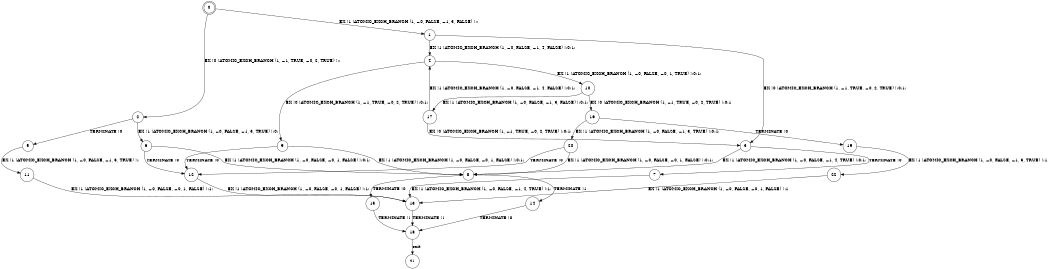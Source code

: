 digraph BCG {
size = "7, 10.5";
center = TRUE;
node [shape = circle];
0 [peripheries = 2];
0 -> 1 [label = "EX !1 !ATOMIC_EXCH_BRANCH (1, +0, FALSE, +1, 3, FALSE) !::"];
0 -> 2 [label = "EX !0 !ATOMIC_EXCH_BRANCH (1, +1, TRUE, +0, 2, TRUE) !::"];
1 -> 3 [label = "EX !0 !ATOMIC_EXCH_BRANCH (1, +1, TRUE, +0, 2, TRUE) !:0:1:"];
1 -> 4 [label = "EX !1 !ATOMIC_EXCH_BRANCH (1, +0, FALSE, +1, 4, FALSE) !:0:1:"];
2 -> 5 [label = "TERMINATE !0"];
2 -> 6 [label = "EX !1 !ATOMIC_EXCH_BRANCH (1, +0, FALSE, +1, 3, TRUE) !:0:"];
3 -> 7 [label = "TERMINATE !0"];
3 -> 8 [label = "EX !1 !ATOMIC_EXCH_BRANCH (1, +0, FALSE, +1, 4, TRUE) !:0:1:"];
4 -> 9 [label = "EX !0 !ATOMIC_EXCH_BRANCH (1, +1, TRUE, +0, 2, TRUE) !:0:1:"];
4 -> 10 [label = "EX !1 !ATOMIC_EXCH_BRANCH (1, +0, FALSE, +0, 1, TRUE) !:0:1:"];
5 -> 11 [label = "EX !1 !ATOMIC_EXCH_BRANCH (1, +0, FALSE, +1, 3, TRUE) !::"];
6 -> 12 [label = "TERMINATE !0"];
6 -> 8 [label = "EX !1 !ATOMIC_EXCH_BRANCH (1, +0, FALSE, +0, 1, FALSE) !:0:1:"];
7 -> 13 [label = "EX !1 !ATOMIC_EXCH_BRANCH (1, +0, FALSE, +1, 4, TRUE) !:1:"];
8 -> 14 [label = "TERMINATE !1"];
8 -> 15 [label = "TERMINATE !0"];
9 -> 12 [label = "TERMINATE !0"];
9 -> 8 [label = "EX !1 !ATOMIC_EXCH_BRANCH (1, +0, FALSE, +0, 1, FALSE) !:0:1:"];
10 -> 16 [label = "EX !0 !ATOMIC_EXCH_BRANCH (1, +1, TRUE, +0, 2, TRUE) !:0:1:"];
10 -> 17 [label = "EX !1 !ATOMIC_EXCH_BRANCH (1, +0, FALSE, +1, 3, FALSE) !:0:1:"];
11 -> 13 [label = "EX !1 !ATOMIC_EXCH_BRANCH (1, +0, FALSE, +0, 1, FALSE) !:1:"];
12 -> 13 [label = "EX !1 !ATOMIC_EXCH_BRANCH (1, +0, FALSE, +0, 1, FALSE) !:1:"];
13 -> 18 [label = "TERMINATE !1"];
14 -> 18 [label = "TERMINATE !0"];
15 -> 18 [label = "TERMINATE !1"];
16 -> 19 [label = "TERMINATE !0"];
16 -> 20 [label = "EX !1 !ATOMIC_EXCH_BRANCH (1, +0, FALSE, +1, 3, TRUE) !:0:1:"];
17 -> 3 [label = "EX !0 !ATOMIC_EXCH_BRANCH (1, +1, TRUE, +0, 2, TRUE) !:0:1:"];
17 -> 4 [label = "EX !1 !ATOMIC_EXCH_BRANCH (1, +0, FALSE, +1, 4, FALSE) !:0:1:"];
18 -> 21 [label = "exit"];
19 -> 22 [label = "EX !1 !ATOMIC_EXCH_BRANCH (1, +0, FALSE, +1, 3, TRUE) !:1:"];
20 -> 12 [label = "TERMINATE !0"];
20 -> 8 [label = "EX !1 !ATOMIC_EXCH_BRANCH (1, +0, FALSE, +0, 1, FALSE) !:0:1:"];
22 -> 13 [label = "EX !1 !ATOMIC_EXCH_BRANCH (1, +0, FALSE, +0, 1, FALSE) !:1:"];
}
